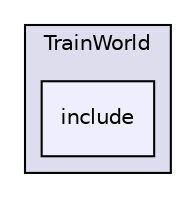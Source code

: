 digraph "LIA_SpkDet/TrainWorld/include" {
  compound=true
  node [ fontsize="10", fontname="Helvetica"];
  edge [ labelfontsize="10", labelfontname="Helvetica"];
  subgraph clusterdir_b039af237425c8b40a6195955ef945ec {
    graph [ bgcolor="#ddddee", pencolor="black", label="TrainWorld" fontname="Helvetica", fontsize="10", URL="dir_b039af237425c8b40a6195955ef945ec.html"]
  dir_77d4dcaf28da9185cfdc6cdefb359bf0 [shape=box, label="include", style="filled", fillcolor="#eeeeff", pencolor="black", URL="dir_77d4dcaf28da9185cfdc6cdefb359bf0.html"];
  }
}
